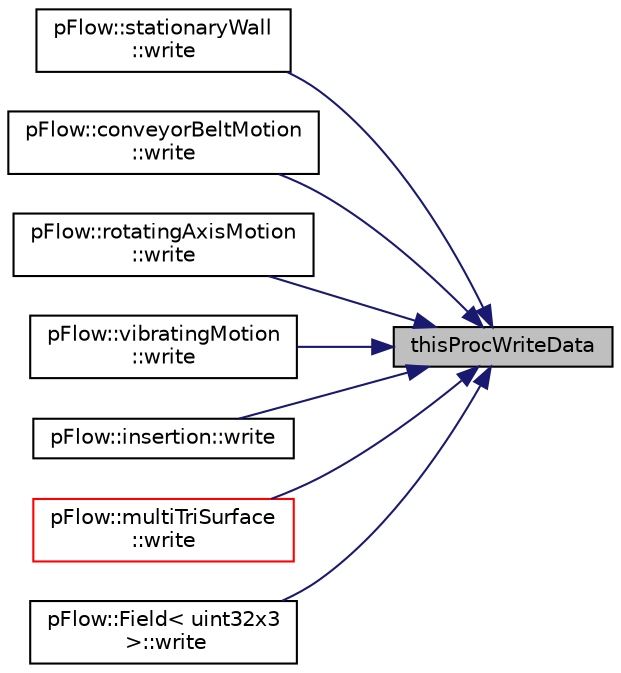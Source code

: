digraph "thisProcWriteData"
{
 // LATEX_PDF_SIZE
  edge [fontname="Helvetica",fontsize="10",labelfontname="Helvetica",labelfontsize="10"];
  node [fontname="Helvetica",fontsize="10",shape=record];
  rankdir="RL";
  Node1 [label="thisProcWriteData",height=0.2,width=0.4,color="black", fillcolor="grey75", style="filled", fontcolor="black",tooltip=" "];
  Node1 -> Node2 [dir="back",color="midnightblue",fontsize="10",style="solid",fontname="Helvetica"];
  Node2 [label="pFlow::stationaryWall\l::write",height=0.2,width=0.4,color="black", fillcolor="white", style="filled",URL="$classpFlow_1_1stationaryWall.html#ab3738b20dfa25d66228f6a7571d97aa0",tooltip=" "];
  Node1 -> Node3 [dir="back",color="midnightblue",fontsize="10",style="solid",fontname="Helvetica"];
  Node3 [label="pFlow::conveyorBeltMotion\l::write",height=0.2,width=0.4,color="black", fillcolor="white", style="filled",URL="$classpFlow_1_1conveyorBeltMotion.html#ab3738b20dfa25d66228f6a7571d97aa0",tooltip=" "];
  Node1 -> Node4 [dir="back",color="midnightblue",fontsize="10",style="solid",fontname="Helvetica"];
  Node4 [label="pFlow::rotatingAxisMotion\l::write",height=0.2,width=0.4,color="black", fillcolor="white", style="filled",URL="$classpFlow_1_1rotatingAxisMotion.html#ab3738b20dfa25d66228f6a7571d97aa0",tooltip=" "];
  Node1 -> Node5 [dir="back",color="midnightblue",fontsize="10",style="solid",fontname="Helvetica"];
  Node5 [label="pFlow::vibratingMotion\l::write",height=0.2,width=0.4,color="black", fillcolor="white", style="filled",URL="$classpFlow_1_1vibratingMotion.html#ab3738b20dfa25d66228f6a7571d97aa0",tooltip=" "];
  Node1 -> Node6 [dir="back",color="midnightblue",fontsize="10",style="solid",fontname="Helvetica"];
  Node6 [label="pFlow::insertion::write",height=0.2,width=0.4,color="black", fillcolor="white", style="filled",URL="$classpFlow_1_1insertion.html#ab3738b20dfa25d66228f6a7571d97aa0",tooltip="write to iOstream"];
  Node1 -> Node7 [dir="back",color="midnightblue",fontsize="10",style="solid",fontname="Helvetica"];
  Node7 [label="pFlow::multiTriSurface\l::write",height=0.2,width=0.4,color="red", fillcolor="white", style="filled",URL="$classpFlow_1_1multiTriSurface.html#ab3738b20dfa25d66228f6a7571d97aa0",tooltip=" "];
  Node1 -> Node10 [dir="back",color="midnightblue",fontsize="10",style="solid",fontname="Helvetica"];
  Node10 [label="pFlow::Field\< uint32x3\l \>::write",height=0.2,width=0.4,color="black", fillcolor="white", style="filled",URL="$classpFlow_1_1Field.html#a8c955e17bd99dcab8fa9cf8c96ba6dd0",tooltip=" "];
}
